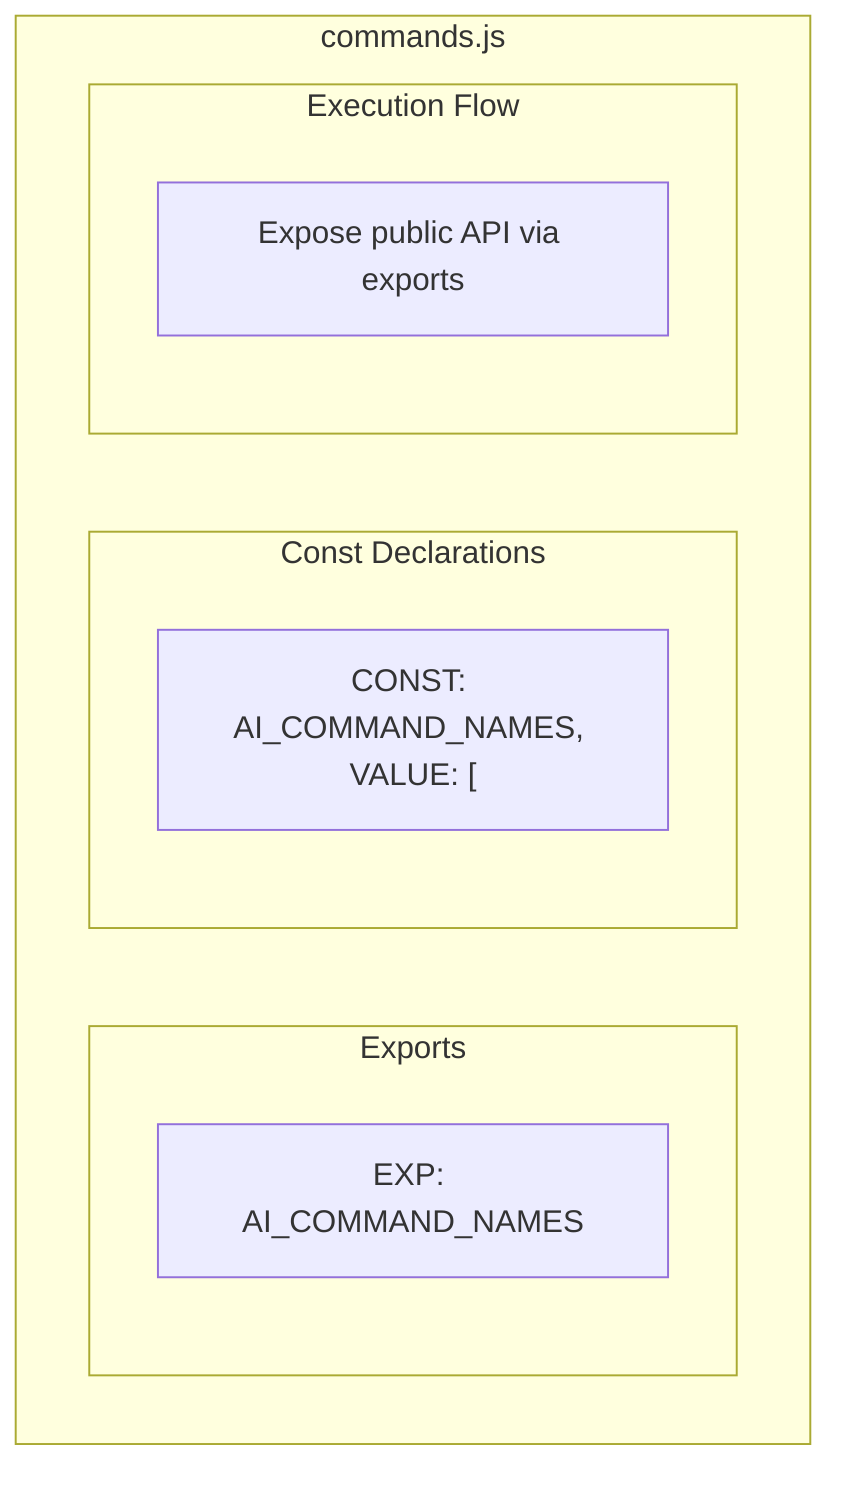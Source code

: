 flowchart TB
    subgraph Exports["Exports"]
        E1["EXP: AI_COMMAND_NAMES"]
    end
    subgraph Constants["Const Declarations"]
        C1["CONST: AI_COMMAND_NAMES, VALUE: ["]
    end
    subgraph ExecutionFlow["Execution Flow"]
        FL1["Expose public API via exports"]
    end
    subgraph FileName["commands.js"]
        Exports
        Constants
        ExecutionFlow
    end